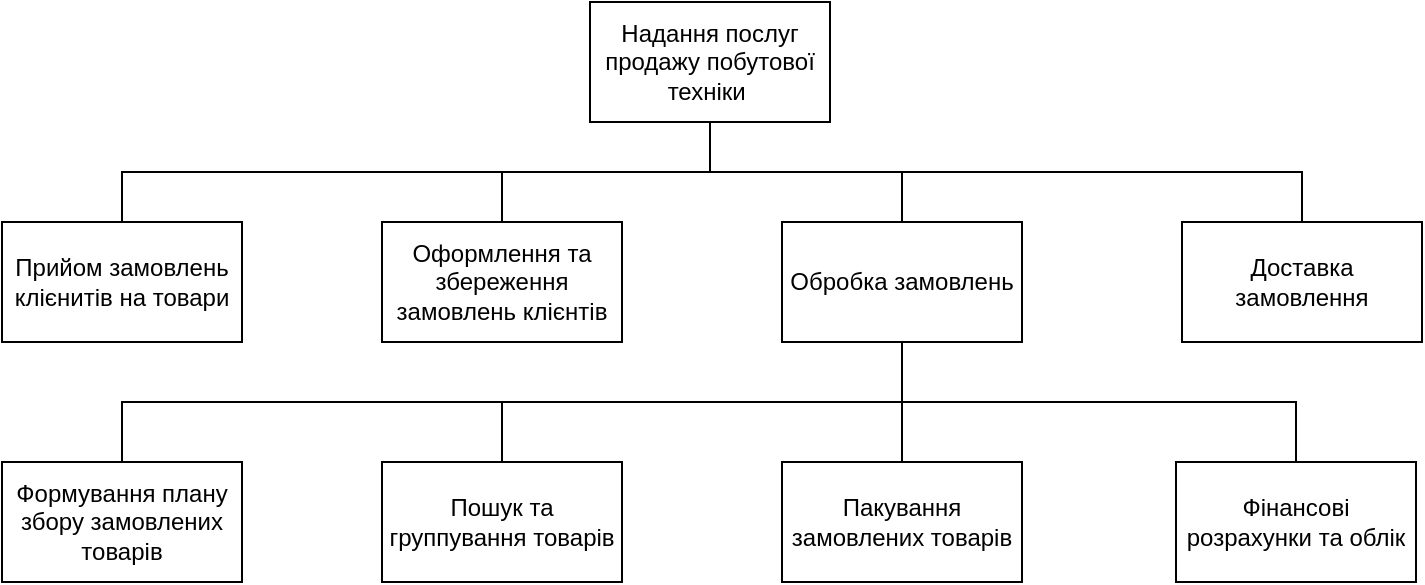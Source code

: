 <mxfile version="22.1.4" type="github">
  <diagram name="Страница — 1" id="-wcUGpMdyS8KykL0Yxfp">
    <mxGraphModel dx="943" dy="504" grid="1" gridSize="10" guides="1" tooltips="1" connect="1" arrows="1" fold="1" page="1" pageScale="1" pageWidth="827" pageHeight="1169" math="0" shadow="0">
      <root>
        <mxCell id="0" />
        <mxCell id="1" parent="0" />
        <mxCell id="oo8sN6_ggJGR6Yn4_sQh-1" value="Надання послуг продажу побутової техніки&amp;nbsp;" style="rounded=0;whiteSpace=wrap;html=1;" vertex="1" parent="1">
          <mxGeometry x="414" y="210" width="120" height="60" as="geometry" />
        </mxCell>
        <mxCell id="oo8sN6_ggJGR6Yn4_sQh-2" value="Прийом замовлень клієнитів на товари" style="rounded=0;whiteSpace=wrap;html=1;" vertex="1" parent="1">
          <mxGeometry x="120" y="320" width="120" height="60" as="geometry" />
        </mxCell>
        <mxCell id="oo8sN6_ggJGR6Yn4_sQh-3" value="Оформлення та збереження замовлень клієнтів" style="rounded=0;whiteSpace=wrap;html=1;" vertex="1" parent="1">
          <mxGeometry x="310" y="320" width="120" height="60" as="geometry" />
        </mxCell>
        <mxCell id="oo8sN6_ggJGR6Yn4_sQh-4" value="Обробка замовлень" style="rounded=0;whiteSpace=wrap;html=1;" vertex="1" parent="1">
          <mxGeometry x="510" y="320" width="120" height="60" as="geometry" />
        </mxCell>
        <mxCell id="oo8sN6_ggJGR6Yn4_sQh-5" value="Доставка замовлення" style="rounded=0;whiteSpace=wrap;html=1;" vertex="1" parent="1">
          <mxGeometry x="710" y="320" width="120" height="60" as="geometry" />
        </mxCell>
        <mxCell id="oo8sN6_ggJGR6Yn4_sQh-6" value="" style="endArrow=none;html=1;rounded=0;entryX=0.5;entryY=1;entryDx=0;entryDy=0;exitX=0.5;exitY=0;exitDx=0;exitDy=0;edgeStyle=orthogonalEdgeStyle;" edge="1" parent="1" source="oo8sN6_ggJGR6Yn4_sQh-2" target="oo8sN6_ggJGR6Yn4_sQh-1">
          <mxGeometry width="50" height="50" relative="1" as="geometry">
            <mxPoint x="260" y="300" as="sourcePoint" />
            <mxPoint x="310" y="250" as="targetPoint" />
          </mxGeometry>
        </mxCell>
        <mxCell id="oo8sN6_ggJGR6Yn4_sQh-7" value="" style="endArrow=none;html=1;rounded=0;entryX=0.5;entryY=1;entryDx=0;entryDy=0;exitX=0.5;exitY=0;exitDx=0;exitDy=0;edgeStyle=orthogonalEdgeStyle;" edge="1" parent="1" source="oo8sN6_ggJGR6Yn4_sQh-3" target="oo8sN6_ggJGR6Yn4_sQh-1">
          <mxGeometry width="50" height="50" relative="1" as="geometry">
            <mxPoint x="250" y="330" as="sourcePoint" />
            <mxPoint x="484" y="280" as="targetPoint" />
          </mxGeometry>
        </mxCell>
        <mxCell id="oo8sN6_ggJGR6Yn4_sQh-8" value="" style="endArrow=none;html=1;rounded=0;entryX=0.5;entryY=1;entryDx=0;entryDy=0;exitX=0.5;exitY=0;exitDx=0;exitDy=0;edgeStyle=orthogonalEdgeStyle;" edge="1" parent="1" source="oo8sN6_ggJGR6Yn4_sQh-4" target="oo8sN6_ggJGR6Yn4_sQh-1">
          <mxGeometry width="50" height="50" relative="1" as="geometry">
            <mxPoint x="410" y="330" as="sourcePoint" />
            <mxPoint x="484" y="280" as="targetPoint" />
          </mxGeometry>
        </mxCell>
        <mxCell id="oo8sN6_ggJGR6Yn4_sQh-9" value="" style="endArrow=none;html=1;rounded=0;entryX=0.5;entryY=1;entryDx=0;entryDy=0;exitX=0.5;exitY=0;exitDx=0;exitDy=0;edgeStyle=orthogonalEdgeStyle;" edge="1" parent="1" source="oo8sN6_ggJGR6Yn4_sQh-5" target="oo8sN6_ggJGR6Yn4_sQh-1">
          <mxGeometry width="50" height="50" relative="1" as="geometry">
            <mxPoint x="570" y="330" as="sourcePoint" />
            <mxPoint x="484" y="280" as="targetPoint" />
          </mxGeometry>
        </mxCell>
        <mxCell id="oo8sN6_ggJGR6Yn4_sQh-10" value="Формування плану збору замовлених товарів" style="rounded=0;whiteSpace=wrap;html=1;" vertex="1" parent="1">
          <mxGeometry x="120" y="440" width="120" height="60" as="geometry" />
        </mxCell>
        <mxCell id="oo8sN6_ggJGR6Yn4_sQh-11" value="Пошук та группування товарів" style="rounded=0;whiteSpace=wrap;html=1;" vertex="1" parent="1">
          <mxGeometry x="310" y="440" width="120" height="60" as="geometry" />
        </mxCell>
        <mxCell id="oo8sN6_ggJGR6Yn4_sQh-12" value="Пакування замовлених товарів" style="rounded=0;whiteSpace=wrap;html=1;" vertex="1" parent="1">
          <mxGeometry x="510" y="440" width="120" height="60" as="geometry" />
        </mxCell>
        <mxCell id="oo8sN6_ggJGR6Yn4_sQh-13" value="Фінансові розрахунки та облік" style="rounded=0;whiteSpace=wrap;html=1;" vertex="1" parent="1">
          <mxGeometry x="707" y="440" width="120" height="60" as="geometry" />
        </mxCell>
        <mxCell id="oo8sN6_ggJGR6Yn4_sQh-14" value="" style="endArrow=none;html=1;rounded=0;entryX=0.5;entryY=1;entryDx=0;entryDy=0;exitX=0.5;exitY=0;exitDx=0;exitDy=0;edgeStyle=orthogonalEdgeStyle;" edge="1" parent="1" source="oo8sN6_ggJGR6Yn4_sQh-10" target="oo8sN6_ggJGR6Yn4_sQh-4">
          <mxGeometry width="50" height="50" relative="1" as="geometry">
            <mxPoint x="200" y="450" as="sourcePoint" />
            <mxPoint x="250" y="400" as="targetPoint" />
          </mxGeometry>
        </mxCell>
        <mxCell id="oo8sN6_ggJGR6Yn4_sQh-15" value="" style="endArrow=none;html=1;rounded=0;entryX=0.5;entryY=1;entryDx=0;entryDy=0;exitX=0.5;exitY=0;exitDx=0;exitDy=0;edgeStyle=orthogonalEdgeStyle;" edge="1" parent="1" source="oo8sN6_ggJGR6Yn4_sQh-11" target="oo8sN6_ggJGR6Yn4_sQh-4">
          <mxGeometry width="50" height="50" relative="1" as="geometry">
            <mxPoint x="190" y="450" as="sourcePoint" />
            <mxPoint x="580" y="390" as="targetPoint" />
          </mxGeometry>
        </mxCell>
        <mxCell id="oo8sN6_ggJGR6Yn4_sQh-16" value="" style="endArrow=none;html=1;rounded=0;entryX=0.5;entryY=1;entryDx=0;entryDy=0;exitX=0.5;exitY=0;exitDx=0;exitDy=0;edgeStyle=orthogonalEdgeStyle;" edge="1" parent="1" source="oo8sN6_ggJGR6Yn4_sQh-12" target="oo8sN6_ggJGR6Yn4_sQh-4">
          <mxGeometry width="50" height="50" relative="1" as="geometry">
            <mxPoint x="380" y="450" as="sourcePoint" />
            <mxPoint x="580" y="390" as="targetPoint" />
          </mxGeometry>
        </mxCell>
        <mxCell id="oo8sN6_ggJGR6Yn4_sQh-17" value="" style="endArrow=none;html=1;rounded=0;entryX=0.5;entryY=1;entryDx=0;entryDy=0;exitX=0.5;exitY=0;exitDx=0;exitDy=0;edgeStyle=orthogonalEdgeStyle;" edge="1" parent="1" source="oo8sN6_ggJGR6Yn4_sQh-13" target="oo8sN6_ggJGR6Yn4_sQh-4">
          <mxGeometry width="50" height="50" relative="1" as="geometry">
            <mxPoint x="580" y="450" as="sourcePoint" />
            <mxPoint x="580" y="390" as="targetPoint" />
          </mxGeometry>
        </mxCell>
      </root>
    </mxGraphModel>
  </diagram>
</mxfile>
